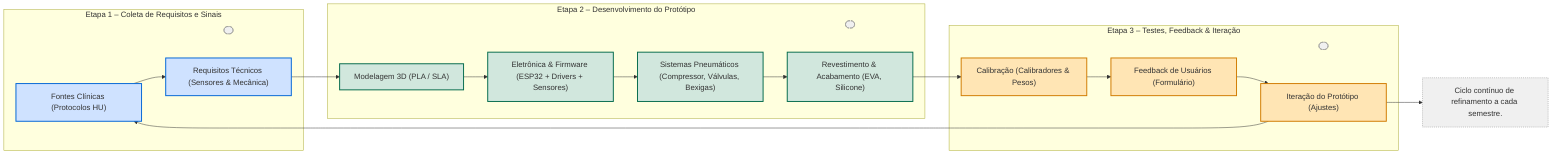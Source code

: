 flowchart LR
  %% Definição de Estilos
  classDef blue fill:#cfe2ff,stroke:#0366d6,stroke-width:2px;
  classDef green fill:#d1e7dd,stroke:#046b4c,stroke-width:2px;
  classDef orange fill:#ffe5b4,stroke:#d17b00,stroke-width:2px;
  classDef gray fill:#f0f0f0,stroke:#888888,stroke-width:1px,stroke-dasharray: 2 2;

  %% Espaçadores para evitar sobreposição de títulos
  subgraph "Etapa 1 – Coleta de Requisitos e Sinais"
    direction LR
    spacer1([ ]):::gray
    A1["Fontes Clínicas (Protocolos HU)"]:::blue
    A2["Requisitos Técnicos (Sensores & Mecânica)"]:::blue
  end

  subgraph "Etapa 2 – Desenvolvimento do Protótipo"
    direction LR
    spacer2([ ]):::gray
    B1["Modelagem 3D (PLA / SLA)"]:::green
    B2["Eletrônica & Firmware (ESP32 + Drivers + Sensores)"]:::green
    B3["Sistemas Pneumáticos (Compressor, Válvulas, Bexigas)"]:::green
    B4["Revestimento & Acabamento (EVA, Silicone)"]:::green
  end

  subgraph "Etapa 3 – Testes, Feedback & Iteração"
    direction LR
    spacer3([ ]):::gray
    C1["Calibração (Calibradores & Pesos)"]:::orange
    C2["Feedback de Usuários (Formulário)"]:::orange
    C3["Iteração do Protótipo (Ajustes)"]:::orange
  end

  %% Fluxos
  A1 --> A2
  A2 --> B1
  B1 --> B2
  B2 --> B3
  B3 --> B4
  B4 --> C1
  C1 --> C2
  C2 --> C3
  C3 --> A1

  %% Nota de Apoio
  Note["Ciclo contínuo de refinamento a cada semestre."]:::gray
  C3 --> Note